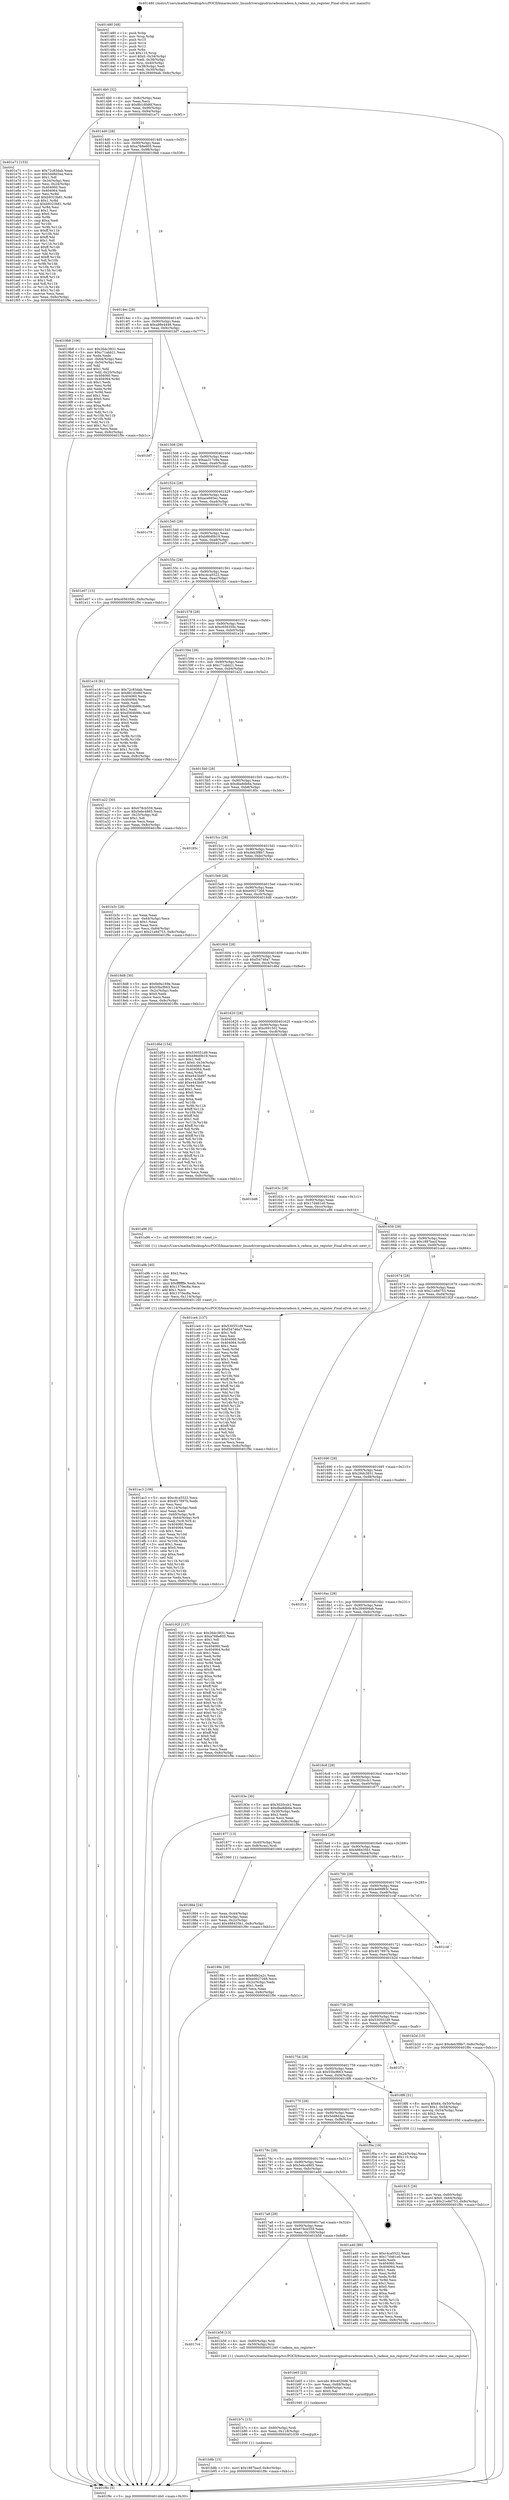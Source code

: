 digraph "0x401480" {
  label = "0x401480 (/mnt/c/Users/mathe/Desktop/tcc/POCII/binaries/extr_linuxdriversgpudrmradeonradeon.h_radeon_mn_register_Final-ollvm.out::main(0))"
  labelloc = "t"
  node[shape=record]

  Entry [label="",width=0.3,height=0.3,shape=circle,fillcolor=black,style=filled]
  "0x4014b0" [label="{
     0x4014b0 [32]\l
     | [instrs]\l
     &nbsp;&nbsp;0x4014b0 \<+6\>: mov -0x8c(%rbp),%eax\l
     &nbsp;&nbsp;0x4014b6 \<+2\>: mov %eax,%ecx\l
     &nbsp;&nbsp;0x4014b8 \<+6\>: sub $0x8b1d0d6f,%ecx\l
     &nbsp;&nbsp;0x4014be \<+6\>: mov %eax,-0x90(%rbp)\l
     &nbsp;&nbsp;0x4014c4 \<+6\>: mov %ecx,-0x94(%rbp)\l
     &nbsp;&nbsp;0x4014ca \<+6\>: je 0000000000401e71 \<main+0x9f1\>\l
  }"]
  "0x401e71" [label="{
     0x401e71 [153]\l
     | [instrs]\l
     &nbsp;&nbsp;0x401e71 \<+5\>: mov $0x72c83dab,%eax\l
     &nbsp;&nbsp;0x401e76 \<+5\>: mov $0x5dd8d3aa,%ecx\l
     &nbsp;&nbsp;0x401e7b \<+2\>: mov $0x1,%dl\l
     &nbsp;&nbsp;0x401e7d \<+3\>: mov -0x34(%rbp),%esi\l
     &nbsp;&nbsp;0x401e80 \<+3\>: mov %esi,-0x24(%rbp)\l
     &nbsp;&nbsp;0x401e83 \<+7\>: mov 0x404060,%esi\l
     &nbsp;&nbsp;0x401e8a \<+7\>: mov 0x404064,%edi\l
     &nbsp;&nbsp;0x401e91 \<+3\>: mov %esi,%r8d\l
     &nbsp;&nbsp;0x401e94 \<+7\>: add $0xb9323b81,%r8d\l
     &nbsp;&nbsp;0x401e9b \<+4\>: sub $0x1,%r8d\l
     &nbsp;&nbsp;0x401e9f \<+7\>: sub $0xb9323b81,%r8d\l
     &nbsp;&nbsp;0x401ea6 \<+4\>: imul %r8d,%esi\l
     &nbsp;&nbsp;0x401eaa \<+3\>: and $0x1,%esi\l
     &nbsp;&nbsp;0x401ead \<+3\>: cmp $0x0,%esi\l
     &nbsp;&nbsp;0x401eb0 \<+4\>: sete %r9b\l
     &nbsp;&nbsp;0x401eb4 \<+3\>: cmp $0xa,%edi\l
     &nbsp;&nbsp;0x401eb7 \<+4\>: setl %r10b\l
     &nbsp;&nbsp;0x401ebb \<+3\>: mov %r9b,%r11b\l
     &nbsp;&nbsp;0x401ebe \<+4\>: xor $0xff,%r11b\l
     &nbsp;&nbsp;0x401ec2 \<+3\>: mov %r10b,%bl\l
     &nbsp;&nbsp;0x401ec5 \<+3\>: xor $0xff,%bl\l
     &nbsp;&nbsp;0x401ec8 \<+3\>: xor $0x1,%dl\l
     &nbsp;&nbsp;0x401ecb \<+3\>: mov %r11b,%r14b\l
     &nbsp;&nbsp;0x401ece \<+4\>: and $0xff,%r14b\l
     &nbsp;&nbsp;0x401ed2 \<+3\>: and %dl,%r9b\l
     &nbsp;&nbsp;0x401ed5 \<+3\>: mov %bl,%r15b\l
     &nbsp;&nbsp;0x401ed8 \<+4\>: and $0xff,%r15b\l
     &nbsp;&nbsp;0x401edc \<+3\>: and %dl,%r10b\l
     &nbsp;&nbsp;0x401edf \<+3\>: or %r9b,%r14b\l
     &nbsp;&nbsp;0x401ee2 \<+3\>: or %r10b,%r15b\l
     &nbsp;&nbsp;0x401ee5 \<+3\>: xor %r15b,%r14b\l
     &nbsp;&nbsp;0x401ee8 \<+3\>: or %bl,%r11b\l
     &nbsp;&nbsp;0x401eeb \<+4\>: xor $0xff,%r11b\l
     &nbsp;&nbsp;0x401eef \<+3\>: or $0x1,%dl\l
     &nbsp;&nbsp;0x401ef2 \<+3\>: and %dl,%r11b\l
     &nbsp;&nbsp;0x401ef5 \<+3\>: or %r11b,%r14b\l
     &nbsp;&nbsp;0x401ef8 \<+4\>: test $0x1,%r14b\l
     &nbsp;&nbsp;0x401efc \<+3\>: cmovne %ecx,%eax\l
     &nbsp;&nbsp;0x401eff \<+6\>: mov %eax,-0x8c(%rbp)\l
     &nbsp;&nbsp;0x401f05 \<+5\>: jmp 0000000000401f9c \<main+0xb1c\>\l
  }"]
  "0x4014d0" [label="{
     0x4014d0 [28]\l
     | [instrs]\l
     &nbsp;&nbsp;0x4014d0 \<+5\>: jmp 00000000004014d5 \<main+0x55\>\l
     &nbsp;&nbsp;0x4014d5 \<+6\>: mov -0x90(%rbp),%eax\l
     &nbsp;&nbsp;0x4014db \<+5\>: sub $0xa768e605,%eax\l
     &nbsp;&nbsp;0x4014e0 \<+6\>: mov %eax,-0x98(%rbp)\l
     &nbsp;&nbsp;0x4014e6 \<+6\>: je 00000000004019b8 \<main+0x538\>\l
  }"]
  Exit [label="",width=0.3,height=0.3,shape=circle,fillcolor=black,style=filled,peripheries=2]
  "0x4019b8" [label="{
     0x4019b8 [106]\l
     | [instrs]\l
     &nbsp;&nbsp;0x4019b8 \<+5\>: mov $0x26dc3831,%eax\l
     &nbsp;&nbsp;0x4019bd \<+5\>: mov $0xc71abb21,%ecx\l
     &nbsp;&nbsp;0x4019c2 \<+2\>: xor %edx,%edx\l
     &nbsp;&nbsp;0x4019c4 \<+3\>: mov -0x64(%rbp),%esi\l
     &nbsp;&nbsp;0x4019c7 \<+3\>: cmp -0x54(%rbp),%esi\l
     &nbsp;&nbsp;0x4019ca \<+4\>: setl %dil\l
     &nbsp;&nbsp;0x4019ce \<+4\>: and $0x1,%dil\l
     &nbsp;&nbsp;0x4019d2 \<+4\>: mov %dil,-0x25(%rbp)\l
     &nbsp;&nbsp;0x4019d6 \<+7\>: mov 0x404060,%esi\l
     &nbsp;&nbsp;0x4019dd \<+8\>: mov 0x404064,%r8d\l
     &nbsp;&nbsp;0x4019e5 \<+3\>: sub $0x1,%edx\l
     &nbsp;&nbsp;0x4019e8 \<+3\>: mov %esi,%r9d\l
     &nbsp;&nbsp;0x4019eb \<+3\>: add %edx,%r9d\l
     &nbsp;&nbsp;0x4019ee \<+4\>: imul %r9d,%esi\l
     &nbsp;&nbsp;0x4019f2 \<+3\>: and $0x1,%esi\l
     &nbsp;&nbsp;0x4019f5 \<+3\>: cmp $0x0,%esi\l
     &nbsp;&nbsp;0x4019f8 \<+4\>: sete %dil\l
     &nbsp;&nbsp;0x4019fc \<+4\>: cmp $0xa,%r8d\l
     &nbsp;&nbsp;0x401a00 \<+4\>: setl %r10b\l
     &nbsp;&nbsp;0x401a04 \<+3\>: mov %dil,%r11b\l
     &nbsp;&nbsp;0x401a07 \<+3\>: and %r10b,%r11b\l
     &nbsp;&nbsp;0x401a0a \<+3\>: xor %r10b,%dil\l
     &nbsp;&nbsp;0x401a0d \<+3\>: or %dil,%r11b\l
     &nbsp;&nbsp;0x401a10 \<+4\>: test $0x1,%r11b\l
     &nbsp;&nbsp;0x401a14 \<+3\>: cmovne %ecx,%eax\l
     &nbsp;&nbsp;0x401a17 \<+6\>: mov %eax,-0x8c(%rbp)\l
     &nbsp;&nbsp;0x401a1d \<+5\>: jmp 0000000000401f9c \<main+0xb1c\>\l
  }"]
  "0x4014ec" [label="{
     0x4014ec [28]\l
     | [instrs]\l
     &nbsp;&nbsp;0x4014ec \<+5\>: jmp 00000000004014f1 \<main+0x71\>\l
     &nbsp;&nbsp;0x4014f1 \<+6\>: mov -0x90(%rbp),%eax\l
     &nbsp;&nbsp;0x4014f7 \<+5\>: sub $0xa98e4446,%eax\l
     &nbsp;&nbsp;0x4014fc \<+6\>: mov %eax,-0x9c(%rbp)\l
     &nbsp;&nbsp;0x401502 \<+6\>: je 0000000000401bf7 \<main+0x777\>\l
  }"]
  "0x401b8b" [label="{
     0x401b8b [15]\l
     | [instrs]\l
     &nbsp;&nbsp;0x401b8b \<+10\>: movl $0x1887bacf,-0x8c(%rbp)\l
     &nbsp;&nbsp;0x401b95 \<+5\>: jmp 0000000000401f9c \<main+0xb1c\>\l
  }"]
  "0x401bf7" [label="{
     0x401bf7\l
  }", style=dashed]
  "0x401508" [label="{
     0x401508 [28]\l
     | [instrs]\l
     &nbsp;&nbsp;0x401508 \<+5\>: jmp 000000000040150d \<main+0x8d\>\l
     &nbsp;&nbsp;0x40150d \<+6\>: mov -0x90(%rbp),%eax\l
     &nbsp;&nbsp;0x401513 \<+5\>: sub $0xaa317c9a,%eax\l
     &nbsp;&nbsp;0x401518 \<+6\>: mov %eax,-0xa0(%rbp)\l
     &nbsp;&nbsp;0x40151e \<+6\>: je 0000000000401cd0 \<main+0x850\>\l
  }"]
  "0x401b7c" [label="{
     0x401b7c [15]\l
     | [instrs]\l
     &nbsp;&nbsp;0x401b7c \<+4\>: mov -0x60(%rbp),%rdi\l
     &nbsp;&nbsp;0x401b80 \<+6\>: mov %eax,-0x118(%rbp)\l
     &nbsp;&nbsp;0x401b86 \<+5\>: call 0000000000401030 \<free@plt\>\l
     | [calls]\l
     &nbsp;&nbsp;0x401030 \{1\} (unknown)\l
  }"]
  "0x401cd0" [label="{
     0x401cd0\l
  }", style=dashed]
  "0x401524" [label="{
     0x401524 [28]\l
     | [instrs]\l
     &nbsp;&nbsp;0x401524 \<+5\>: jmp 0000000000401529 \<main+0xa9\>\l
     &nbsp;&nbsp;0x401529 \<+6\>: mov -0x90(%rbp),%eax\l
     &nbsp;&nbsp;0x40152f \<+5\>: sub $0xace693ec,%eax\l
     &nbsp;&nbsp;0x401534 \<+6\>: mov %eax,-0xa4(%rbp)\l
     &nbsp;&nbsp;0x40153a \<+6\>: je 0000000000401c79 \<main+0x7f9\>\l
  }"]
  "0x401b65" [label="{
     0x401b65 [23]\l
     | [instrs]\l
     &nbsp;&nbsp;0x401b65 \<+10\>: movabs $0x4020d6,%rdi\l
     &nbsp;&nbsp;0x401b6f \<+3\>: mov %eax,-0x68(%rbp)\l
     &nbsp;&nbsp;0x401b72 \<+3\>: mov -0x68(%rbp),%esi\l
     &nbsp;&nbsp;0x401b75 \<+2\>: mov $0x0,%al\l
     &nbsp;&nbsp;0x401b77 \<+5\>: call 0000000000401040 \<printf@plt\>\l
     | [calls]\l
     &nbsp;&nbsp;0x401040 \{1\} (unknown)\l
  }"]
  "0x401c79" [label="{
     0x401c79\l
  }", style=dashed]
  "0x401540" [label="{
     0x401540 [28]\l
     | [instrs]\l
     &nbsp;&nbsp;0x401540 \<+5\>: jmp 0000000000401545 \<main+0xc5\>\l
     &nbsp;&nbsp;0x401545 \<+6\>: mov -0x90(%rbp),%eax\l
     &nbsp;&nbsp;0x40154b \<+5\>: sub $0xb86d0b19,%eax\l
     &nbsp;&nbsp;0x401550 \<+6\>: mov %eax,-0xa8(%rbp)\l
     &nbsp;&nbsp;0x401556 \<+6\>: je 0000000000401e07 \<main+0x987\>\l
  }"]
  "0x4017c4" [label="{
     0x4017c4\l
  }", style=dashed]
  "0x401e07" [label="{
     0x401e07 [15]\l
     | [instrs]\l
     &nbsp;&nbsp;0x401e07 \<+10\>: movl $0xc656359c,-0x8c(%rbp)\l
     &nbsp;&nbsp;0x401e11 \<+5\>: jmp 0000000000401f9c \<main+0xb1c\>\l
  }"]
  "0x40155c" [label="{
     0x40155c [28]\l
     | [instrs]\l
     &nbsp;&nbsp;0x40155c \<+5\>: jmp 0000000000401561 \<main+0xe1\>\l
     &nbsp;&nbsp;0x401561 \<+6\>: mov -0x90(%rbp),%eax\l
     &nbsp;&nbsp;0x401567 \<+5\>: sub $0xc4ca5522,%eax\l
     &nbsp;&nbsp;0x40156c \<+6\>: mov %eax,-0xac(%rbp)\l
     &nbsp;&nbsp;0x401572 \<+6\>: je 0000000000401f2c \<main+0xaac\>\l
  }"]
  "0x401b58" [label="{
     0x401b58 [13]\l
     | [instrs]\l
     &nbsp;&nbsp;0x401b58 \<+4\>: mov -0x60(%rbp),%rdi\l
     &nbsp;&nbsp;0x401b5c \<+4\>: mov -0x50(%rbp),%rsi\l
     &nbsp;&nbsp;0x401b60 \<+5\>: call 0000000000401240 \<radeon_mn_register\>\l
     | [calls]\l
     &nbsp;&nbsp;0x401240 \{1\} (/mnt/c/Users/mathe/Desktop/tcc/POCII/binaries/extr_linuxdriversgpudrmradeonradeon.h_radeon_mn_register_Final-ollvm.out::radeon_mn_register)\l
  }"]
  "0x401f2c" [label="{
     0x401f2c\l
  }", style=dashed]
  "0x401578" [label="{
     0x401578 [28]\l
     | [instrs]\l
     &nbsp;&nbsp;0x401578 \<+5\>: jmp 000000000040157d \<main+0xfd\>\l
     &nbsp;&nbsp;0x40157d \<+6\>: mov -0x90(%rbp),%eax\l
     &nbsp;&nbsp;0x401583 \<+5\>: sub $0xc656359c,%eax\l
     &nbsp;&nbsp;0x401588 \<+6\>: mov %eax,-0xb0(%rbp)\l
     &nbsp;&nbsp;0x40158e \<+6\>: je 0000000000401e16 \<main+0x996\>\l
  }"]
  "0x401ac3" [label="{
     0x401ac3 [106]\l
     | [instrs]\l
     &nbsp;&nbsp;0x401ac3 \<+5\>: mov $0xc4ca5522,%ecx\l
     &nbsp;&nbsp;0x401ac8 \<+5\>: mov $0x4f17897b,%edx\l
     &nbsp;&nbsp;0x401acd \<+2\>: xor %esi,%esi\l
     &nbsp;&nbsp;0x401acf \<+6\>: mov -0x114(%rbp),%edi\l
     &nbsp;&nbsp;0x401ad5 \<+3\>: imul %eax,%edi\l
     &nbsp;&nbsp;0x401ad8 \<+4\>: mov -0x60(%rbp),%r8\l
     &nbsp;&nbsp;0x401adc \<+4\>: movslq -0x64(%rbp),%r9\l
     &nbsp;&nbsp;0x401ae0 \<+4\>: mov %edi,(%r8,%r9,4)\l
     &nbsp;&nbsp;0x401ae4 \<+7\>: mov 0x404060,%eax\l
     &nbsp;&nbsp;0x401aeb \<+7\>: mov 0x404064,%edi\l
     &nbsp;&nbsp;0x401af2 \<+3\>: sub $0x1,%esi\l
     &nbsp;&nbsp;0x401af5 \<+3\>: mov %eax,%r10d\l
     &nbsp;&nbsp;0x401af8 \<+3\>: add %esi,%r10d\l
     &nbsp;&nbsp;0x401afb \<+4\>: imul %r10d,%eax\l
     &nbsp;&nbsp;0x401aff \<+3\>: and $0x1,%eax\l
     &nbsp;&nbsp;0x401b02 \<+3\>: cmp $0x0,%eax\l
     &nbsp;&nbsp;0x401b05 \<+4\>: sete %r11b\l
     &nbsp;&nbsp;0x401b09 \<+3\>: cmp $0xa,%edi\l
     &nbsp;&nbsp;0x401b0c \<+3\>: setl %bl\l
     &nbsp;&nbsp;0x401b0f \<+3\>: mov %r11b,%r14b\l
     &nbsp;&nbsp;0x401b12 \<+3\>: and %bl,%r14b\l
     &nbsp;&nbsp;0x401b15 \<+3\>: xor %bl,%r11b\l
     &nbsp;&nbsp;0x401b18 \<+3\>: or %r11b,%r14b\l
     &nbsp;&nbsp;0x401b1b \<+4\>: test $0x1,%r14b\l
     &nbsp;&nbsp;0x401b1f \<+3\>: cmovne %edx,%ecx\l
     &nbsp;&nbsp;0x401b22 \<+6\>: mov %ecx,-0x8c(%rbp)\l
     &nbsp;&nbsp;0x401b28 \<+5\>: jmp 0000000000401f9c \<main+0xb1c\>\l
  }"]
  "0x401e16" [label="{
     0x401e16 [91]\l
     | [instrs]\l
     &nbsp;&nbsp;0x401e16 \<+5\>: mov $0x72c83dab,%eax\l
     &nbsp;&nbsp;0x401e1b \<+5\>: mov $0x8b1d0d6f,%ecx\l
     &nbsp;&nbsp;0x401e20 \<+7\>: mov 0x404060,%edx\l
     &nbsp;&nbsp;0x401e27 \<+7\>: mov 0x404064,%esi\l
     &nbsp;&nbsp;0x401e2e \<+2\>: mov %edx,%edi\l
     &nbsp;&nbsp;0x401e30 \<+6\>: sub $0xd564b98c,%edi\l
     &nbsp;&nbsp;0x401e36 \<+3\>: sub $0x1,%edi\l
     &nbsp;&nbsp;0x401e39 \<+6\>: add $0xd564b98c,%edi\l
     &nbsp;&nbsp;0x401e3f \<+3\>: imul %edi,%edx\l
     &nbsp;&nbsp;0x401e42 \<+3\>: and $0x1,%edx\l
     &nbsp;&nbsp;0x401e45 \<+3\>: cmp $0x0,%edx\l
     &nbsp;&nbsp;0x401e48 \<+4\>: sete %r8b\l
     &nbsp;&nbsp;0x401e4c \<+3\>: cmp $0xa,%esi\l
     &nbsp;&nbsp;0x401e4f \<+4\>: setl %r9b\l
     &nbsp;&nbsp;0x401e53 \<+3\>: mov %r8b,%r10b\l
     &nbsp;&nbsp;0x401e56 \<+3\>: and %r9b,%r10b\l
     &nbsp;&nbsp;0x401e59 \<+3\>: xor %r9b,%r8b\l
     &nbsp;&nbsp;0x401e5c \<+3\>: or %r8b,%r10b\l
     &nbsp;&nbsp;0x401e5f \<+4\>: test $0x1,%r10b\l
     &nbsp;&nbsp;0x401e63 \<+3\>: cmovne %ecx,%eax\l
     &nbsp;&nbsp;0x401e66 \<+6\>: mov %eax,-0x8c(%rbp)\l
     &nbsp;&nbsp;0x401e6c \<+5\>: jmp 0000000000401f9c \<main+0xb1c\>\l
  }"]
  "0x401594" [label="{
     0x401594 [28]\l
     | [instrs]\l
     &nbsp;&nbsp;0x401594 \<+5\>: jmp 0000000000401599 \<main+0x119\>\l
     &nbsp;&nbsp;0x401599 \<+6\>: mov -0x90(%rbp),%eax\l
     &nbsp;&nbsp;0x40159f \<+5\>: sub $0xc71abb21,%eax\l
     &nbsp;&nbsp;0x4015a4 \<+6\>: mov %eax,-0xb4(%rbp)\l
     &nbsp;&nbsp;0x4015aa \<+6\>: je 0000000000401a22 \<main+0x5a2\>\l
  }"]
  "0x401a9b" [label="{
     0x401a9b [40]\l
     | [instrs]\l
     &nbsp;&nbsp;0x401a9b \<+5\>: mov $0x2,%ecx\l
     &nbsp;&nbsp;0x401aa0 \<+1\>: cltd\l
     &nbsp;&nbsp;0x401aa1 \<+2\>: idiv %ecx\l
     &nbsp;&nbsp;0x401aa3 \<+6\>: imul $0xfffffffe,%edx,%ecx\l
     &nbsp;&nbsp;0x401aa9 \<+6\>: add $0x1370ec8a,%ecx\l
     &nbsp;&nbsp;0x401aaf \<+3\>: add $0x1,%ecx\l
     &nbsp;&nbsp;0x401ab2 \<+6\>: sub $0x1370ec8a,%ecx\l
     &nbsp;&nbsp;0x401ab8 \<+6\>: mov %ecx,-0x114(%rbp)\l
     &nbsp;&nbsp;0x401abe \<+5\>: call 0000000000401160 \<next_i\>\l
     | [calls]\l
     &nbsp;&nbsp;0x401160 \{1\} (/mnt/c/Users/mathe/Desktop/tcc/POCII/binaries/extr_linuxdriversgpudrmradeonradeon.h_radeon_mn_register_Final-ollvm.out::next_i)\l
  }"]
  "0x401a22" [label="{
     0x401a22 [30]\l
     | [instrs]\l
     &nbsp;&nbsp;0x401a22 \<+5\>: mov $0x678cb559,%eax\l
     &nbsp;&nbsp;0x401a27 \<+5\>: mov $0x5ebc4865,%ecx\l
     &nbsp;&nbsp;0x401a2c \<+3\>: mov -0x25(%rbp),%dl\l
     &nbsp;&nbsp;0x401a2f \<+3\>: test $0x1,%dl\l
     &nbsp;&nbsp;0x401a32 \<+3\>: cmovne %ecx,%eax\l
     &nbsp;&nbsp;0x401a35 \<+6\>: mov %eax,-0x8c(%rbp)\l
     &nbsp;&nbsp;0x401a3b \<+5\>: jmp 0000000000401f9c \<main+0xb1c\>\l
  }"]
  "0x4015b0" [label="{
     0x4015b0 [28]\l
     | [instrs]\l
     &nbsp;&nbsp;0x4015b0 \<+5\>: jmp 00000000004015b5 \<main+0x135\>\l
     &nbsp;&nbsp;0x4015b5 \<+6\>: mov -0x90(%rbp),%eax\l
     &nbsp;&nbsp;0x4015bb \<+5\>: sub $0xdba8db6a,%eax\l
     &nbsp;&nbsp;0x4015c0 \<+6\>: mov %eax,-0xb8(%rbp)\l
     &nbsp;&nbsp;0x4015c6 \<+6\>: je 000000000040185c \<main+0x3dc\>\l
  }"]
  "0x4017a8" [label="{
     0x4017a8 [28]\l
     | [instrs]\l
     &nbsp;&nbsp;0x4017a8 \<+5\>: jmp 00000000004017ad \<main+0x32d\>\l
     &nbsp;&nbsp;0x4017ad \<+6\>: mov -0x90(%rbp),%eax\l
     &nbsp;&nbsp;0x4017b3 \<+5\>: sub $0x678cb559,%eax\l
     &nbsp;&nbsp;0x4017b8 \<+6\>: mov %eax,-0x100(%rbp)\l
     &nbsp;&nbsp;0x4017be \<+6\>: je 0000000000401b58 \<main+0x6d8\>\l
  }"]
  "0x40185c" [label="{
     0x40185c\l
  }", style=dashed]
  "0x4015cc" [label="{
     0x4015cc [28]\l
     | [instrs]\l
     &nbsp;&nbsp;0x4015cc \<+5\>: jmp 00000000004015d1 \<main+0x151\>\l
     &nbsp;&nbsp;0x4015d1 \<+6\>: mov -0x90(%rbp),%eax\l
     &nbsp;&nbsp;0x4015d7 \<+5\>: sub $0xdeb3f8b7,%eax\l
     &nbsp;&nbsp;0x4015dc \<+6\>: mov %eax,-0xbc(%rbp)\l
     &nbsp;&nbsp;0x4015e2 \<+6\>: je 0000000000401b3c \<main+0x6bc\>\l
  }"]
  "0x401a40" [label="{
     0x401a40 [86]\l
     | [instrs]\l
     &nbsp;&nbsp;0x401a40 \<+5\>: mov $0xc4ca5522,%eax\l
     &nbsp;&nbsp;0x401a45 \<+5\>: mov $0x17d461e0,%ecx\l
     &nbsp;&nbsp;0x401a4a \<+2\>: xor %edx,%edx\l
     &nbsp;&nbsp;0x401a4c \<+7\>: mov 0x404060,%esi\l
     &nbsp;&nbsp;0x401a53 \<+7\>: mov 0x404064,%edi\l
     &nbsp;&nbsp;0x401a5a \<+3\>: sub $0x1,%edx\l
     &nbsp;&nbsp;0x401a5d \<+3\>: mov %esi,%r8d\l
     &nbsp;&nbsp;0x401a60 \<+3\>: add %edx,%r8d\l
     &nbsp;&nbsp;0x401a63 \<+4\>: imul %r8d,%esi\l
     &nbsp;&nbsp;0x401a67 \<+3\>: and $0x1,%esi\l
     &nbsp;&nbsp;0x401a6a \<+3\>: cmp $0x0,%esi\l
     &nbsp;&nbsp;0x401a6d \<+4\>: sete %r9b\l
     &nbsp;&nbsp;0x401a71 \<+3\>: cmp $0xa,%edi\l
     &nbsp;&nbsp;0x401a74 \<+4\>: setl %r10b\l
     &nbsp;&nbsp;0x401a78 \<+3\>: mov %r9b,%r11b\l
     &nbsp;&nbsp;0x401a7b \<+3\>: and %r10b,%r11b\l
     &nbsp;&nbsp;0x401a7e \<+3\>: xor %r10b,%r9b\l
     &nbsp;&nbsp;0x401a81 \<+3\>: or %r9b,%r11b\l
     &nbsp;&nbsp;0x401a84 \<+4\>: test $0x1,%r11b\l
     &nbsp;&nbsp;0x401a88 \<+3\>: cmovne %ecx,%eax\l
     &nbsp;&nbsp;0x401a8b \<+6\>: mov %eax,-0x8c(%rbp)\l
     &nbsp;&nbsp;0x401a91 \<+5\>: jmp 0000000000401f9c \<main+0xb1c\>\l
  }"]
  "0x401b3c" [label="{
     0x401b3c [28]\l
     | [instrs]\l
     &nbsp;&nbsp;0x401b3c \<+2\>: xor %eax,%eax\l
     &nbsp;&nbsp;0x401b3e \<+3\>: mov -0x64(%rbp),%ecx\l
     &nbsp;&nbsp;0x401b41 \<+3\>: sub $0x1,%eax\l
     &nbsp;&nbsp;0x401b44 \<+2\>: sub %eax,%ecx\l
     &nbsp;&nbsp;0x401b46 \<+3\>: mov %ecx,-0x64(%rbp)\l
     &nbsp;&nbsp;0x401b49 \<+10\>: movl $0x21e8d753,-0x8c(%rbp)\l
     &nbsp;&nbsp;0x401b53 \<+5\>: jmp 0000000000401f9c \<main+0xb1c\>\l
  }"]
  "0x4015e8" [label="{
     0x4015e8 [28]\l
     | [instrs]\l
     &nbsp;&nbsp;0x4015e8 \<+5\>: jmp 00000000004015ed \<main+0x16d\>\l
     &nbsp;&nbsp;0x4015ed \<+6\>: mov -0x90(%rbp),%eax\l
     &nbsp;&nbsp;0x4015f3 \<+5\>: sub $0xe0027268,%eax\l
     &nbsp;&nbsp;0x4015f8 \<+6\>: mov %eax,-0xc0(%rbp)\l
     &nbsp;&nbsp;0x4015fe \<+6\>: je 00000000004018d8 \<main+0x458\>\l
  }"]
  "0x40178c" [label="{
     0x40178c [28]\l
     | [instrs]\l
     &nbsp;&nbsp;0x40178c \<+5\>: jmp 0000000000401791 \<main+0x311\>\l
     &nbsp;&nbsp;0x401791 \<+6\>: mov -0x90(%rbp),%eax\l
     &nbsp;&nbsp;0x401797 \<+5\>: sub $0x5ebc4865,%eax\l
     &nbsp;&nbsp;0x40179c \<+6\>: mov %eax,-0xfc(%rbp)\l
     &nbsp;&nbsp;0x4017a2 \<+6\>: je 0000000000401a40 \<main+0x5c0\>\l
  }"]
  "0x4018d8" [label="{
     0x4018d8 [30]\l
     | [instrs]\l
     &nbsp;&nbsp;0x4018d8 \<+5\>: mov $0x6e9a169e,%eax\l
     &nbsp;&nbsp;0x4018dd \<+5\>: mov $0x55bcf663,%ecx\l
     &nbsp;&nbsp;0x4018e2 \<+3\>: mov -0x2c(%rbp),%edx\l
     &nbsp;&nbsp;0x4018e5 \<+3\>: cmp $0x0,%edx\l
     &nbsp;&nbsp;0x4018e8 \<+3\>: cmove %ecx,%eax\l
     &nbsp;&nbsp;0x4018eb \<+6\>: mov %eax,-0x8c(%rbp)\l
     &nbsp;&nbsp;0x4018f1 \<+5\>: jmp 0000000000401f9c \<main+0xb1c\>\l
  }"]
  "0x401604" [label="{
     0x401604 [28]\l
     | [instrs]\l
     &nbsp;&nbsp;0x401604 \<+5\>: jmp 0000000000401609 \<main+0x189\>\l
     &nbsp;&nbsp;0x401609 \<+6\>: mov -0x90(%rbp),%eax\l
     &nbsp;&nbsp;0x40160f \<+5\>: sub $0xf34746a7,%eax\l
     &nbsp;&nbsp;0x401614 \<+6\>: mov %eax,-0xc4(%rbp)\l
     &nbsp;&nbsp;0x40161a \<+6\>: je 0000000000401d6d \<main+0x8ed\>\l
  }"]
  "0x401f0a" [label="{
     0x401f0a [19]\l
     | [instrs]\l
     &nbsp;&nbsp;0x401f0a \<+3\>: mov -0x24(%rbp),%eax\l
     &nbsp;&nbsp;0x401f0d \<+7\>: add $0x110,%rsp\l
     &nbsp;&nbsp;0x401f14 \<+1\>: pop %rbx\l
     &nbsp;&nbsp;0x401f15 \<+2\>: pop %r12\l
     &nbsp;&nbsp;0x401f17 \<+2\>: pop %r14\l
     &nbsp;&nbsp;0x401f19 \<+2\>: pop %r15\l
     &nbsp;&nbsp;0x401f1b \<+1\>: pop %rbp\l
     &nbsp;&nbsp;0x401f1c \<+1\>: ret\l
  }"]
  "0x401d6d" [label="{
     0x401d6d [154]\l
     | [instrs]\l
     &nbsp;&nbsp;0x401d6d \<+5\>: mov $0x530551d9,%eax\l
     &nbsp;&nbsp;0x401d72 \<+5\>: mov $0xb86d0b19,%ecx\l
     &nbsp;&nbsp;0x401d77 \<+2\>: mov $0x1,%dl\l
     &nbsp;&nbsp;0x401d79 \<+7\>: movl $0x0,-0x34(%rbp)\l
     &nbsp;&nbsp;0x401d80 \<+7\>: mov 0x404060,%esi\l
     &nbsp;&nbsp;0x401d87 \<+7\>: mov 0x404064,%edi\l
     &nbsp;&nbsp;0x401d8e \<+3\>: mov %esi,%r8d\l
     &nbsp;&nbsp;0x401d91 \<+7\>: sub $0xe443bd97,%r8d\l
     &nbsp;&nbsp;0x401d98 \<+4\>: sub $0x1,%r8d\l
     &nbsp;&nbsp;0x401d9c \<+7\>: add $0xe443bd97,%r8d\l
     &nbsp;&nbsp;0x401da3 \<+4\>: imul %r8d,%esi\l
     &nbsp;&nbsp;0x401da7 \<+3\>: and $0x1,%esi\l
     &nbsp;&nbsp;0x401daa \<+3\>: cmp $0x0,%esi\l
     &nbsp;&nbsp;0x401dad \<+4\>: sete %r9b\l
     &nbsp;&nbsp;0x401db1 \<+3\>: cmp $0xa,%edi\l
     &nbsp;&nbsp;0x401db4 \<+4\>: setl %r10b\l
     &nbsp;&nbsp;0x401db8 \<+3\>: mov %r9b,%r11b\l
     &nbsp;&nbsp;0x401dbb \<+4\>: xor $0xff,%r11b\l
     &nbsp;&nbsp;0x401dbf \<+3\>: mov %r10b,%bl\l
     &nbsp;&nbsp;0x401dc2 \<+3\>: xor $0xff,%bl\l
     &nbsp;&nbsp;0x401dc5 \<+3\>: xor $0x1,%dl\l
     &nbsp;&nbsp;0x401dc8 \<+3\>: mov %r11b,%r14b\l
     &nbsp;&nbsp;0x401dcb \<+4\>: and $0xff,%r14b\l
     &nbsp;&nbsp;0x401dcf \<+3\>: and %dl,%r9b\l
     &nbsp;&nbsp;0x401dd2 \<+3\>: mov %bl,%r15b\l
     &nbsp;&nbsp;0x401dd5 \<+4\>: and $0xff,%r15b\l
     &nbsp;&nbsp;0x401dd9 \<+3\>: and %dl,%r10b\l
     &nbsp;&nbsp;0x401ddc \<+3\>: or %r9b,%r14b\l
     &nbsp;&nbsp;0x401ddf \<+3\>: or %r10b,%r15b\l
     &nbsp;&nbsp;0x401de2 \<+3\>: xor %r15b,%r14b\l
     &nbsp;&nbsp;0x401de5 \<+3\>: or %bl,%r11b\l
     &nbsp;&nbsp;0x401de8 \<+4\>: xor $0xff,%r11b\l
     &nbsp;&nbsp;0x401dec \<+3\>: or $0x1,%dl\l
     &nbsp;&nbsp;0x401def \<+3\>: and %dl,%r11b\l
     &nbsp;&nbsp;0x401df2 \<+3\>: or %r11b,%r14b\l
     &nbsp;&nbsp;0x401df5 \<+4\>: test $0x1,%r14b\l
     &nbsp;&nbsp;0x401df9 \<+3\>: cmovne %ecx,%eax\l
     &nbsp;&nbsp;0x401dfc \<+6\>: mov %eax,-0x8c(%rbp)\l
     &nbsp;&nbsp;0x401e02 \<+5\>: jmp 0000000000401f9c \<main+0xb1c\>\l
  }"]
  "0x401620" [label="{
     0x401620 [28]\l
     | [instrs]\l
     &nbsp;&nbsp;0x401620 \<+5\>: jmp 0000000000401625 \<main+0x1a5\>\l
     &nbsp;&nbsp;0x401625 \<+6\>: mov -0x90(%rbp),%eax\l
     &nbsp;&nbsp;0x40162b \<+5\>: sub $0xc691501,%eax\l
     &nbsp;&nbsp;0x401630 \<+6\>: mov %eax,-0xc8(%rbp)\l
     &nbsp;&nbsp;0x401636 \<+6\>: je 0000000000401bd6 \<main+0x756\>\l
  }"]
  "0x401915" [label="{
     0x401915 [26]\l
     | [instrs]\l
     &nbsp;&nbsp;0x401915 \<+4\>: mov %rax,-0x60(%rbp)\l
     &nbsp;&nbsp;0x401919 \<+7\>: movl $0x0,-0x64(%rbp)\l
     &nbsp;&nbsp;0x401920 \<+10\>: movl $0x21e8d753,-0x8c(%rbp)\l
     &nbsp;&nbsp;0x40192a \<+5\>: jmp 0000000000401f9c \<main+0xb1c\>\l
  }"]
  "0x401bd6" [label="{
     0x401bd6\l
  }", style=dashed]
  "0x40163c" [label="{
     0x40163c [28]\l
     | [instrs]\l
     &nbsp;&nbsp;0x40163c \<+5\>: jmp 0000000000401641 \<main+0x1c1\>\l
     &nbsp;&nbsp;0x401641 \<+6\>: mov -0x90(%rbp),%eax\l
     &nbsp;&nbsp;0x401647 \<+5\>: sub $0x17d461e0,%eax\l
     &nbsp;&nbsp;0x40164c \<+6\>: mov %eax,-0xcc(%rbp)\l
     &nbsp;&nbsp;0x401652 \<+6\>: je 0000000000401a96 \<main+0x616\>\l
  }"]
  "0x401770" [label="{
     0x401770 [28]\l
     | [instrs]\l
     &nbsp;&nbsp;0x401770 \<+5\>: jmp 0000000000401775 \<main+0x2f5\>\l
     &nbsp;&nbsp;0x401775 \<+6\>: mov -0x90(%rbp),%eax\l
     &nbsp;&nbsp;0x40177b \<+5\>: sub $0x5dd8d3aa,%eax\l
     &nbsp;&nbsp;0x401780 \<+6\>: mov %eax,-0xf8(%rbp)\l
     &nbsp;&nbsp;0x401786 \<+6\>: je 0000000000401f0a \<main+0xa8a\>\l
  }"]
  "0x401a96" [label="{
     0x401a96 [5]\l
     | [instrs]\l
     &nbsp;&nbsp;0x401a96 \<+5\>: call 0000000000401160 \<next_i\>\l
     | [calls]\l
     &nbsp;&nbsp;0x401160 \{1\} (/mnt/c/Users/mathe/Desktop/tcc/POCII/binaries/extr_linuxdriversgpudrmradeonradeon.h_radeon_mn_register_Final-ollvm.out::next_i)\l
  }"]
  "0x401658" [label="{
     0x401658 [28]\l
     | [instrs]\l
     &nbsp;&nbsp;0x401658 \<+5\>: jmp 000000000040165d \<main+0x1dd\>\l
     &nbsp;&nbsp;0x40165d \<+6\>: mov -0x90(%rbp),%eax\l
     &nbsp;&nbsp;0x401663 \<+5\>: sub $0x1887bacf,%eax\l
     &nbsp;&nbsp;0x401668 \<+6\>: mov %eax,-0xd0(%rbp)\l
     &nbsp;&nbsp;0x40166e \<+6\>: je 0000000000401ce4 \<main+0x864\>\l
  }"]
  "0x4018f6" [label="{
     0x4018f6 [31]\l
     | [instrs]\l
     &nbsp;&nbsp;0x4018f6 \<+8\>: movq $0x64,-0x50(%rbp)\l
     &nbsp;&nbsp;0x4018fe \<+7\>: movl $0x1,-0x54(%rbp)\l
     &nbsp;&nbsp;0x401905 \<+4\>: movslq -0x54(%rbp),%rax\l
     &nbsp;&nbsp;0x401909 \<+4\>: shl $0x2,%rax\l
     &nbsp;&nbsp;0x40190d \<+3\>: mov %rax,%rdi\l
     &nbsp;&nbsp;0x401910 \<+5\>: call 0000000000401050 \<malloc@plt\>\l
     | [calls]\l
     &nbsp;&nbsp;0x401050 \{1\} (unknown)\l
  }"]
  "0x401ce4" [label="{
     0x401ce4 [137]\l
     | [instrs]\l
     &nbsp;&nbsp;0x401ce4 \<+5\>: mov $0x530551d9,%eax\l
     &nbsp;&nbsp;0x401ce9 \<+5\>: mov $0xf34746a7,%ecx\l
     &nbsp;&nbsp;0x401cee \<+2\>: mov $0x1,%dl\l
     &nbsp;&nbsp;0x401cf0 \<+2\>: xor %esi,%esi\l
     &nbsp;&nbsp;0x401cf2 \<+7\>: mov 0x404060,%edi\l
     &nbsp;&nbsp;0x401cf9 \<+8\>: mov 0x404064,%r8d\l
     &nbsp;&nbsp;0x401d01 \<+3\>: sub $0x1,%esi\l
     &nbsp;&nbsp;0x401d04 \<+3\>: mov %edi,%r9d\l
     &nbsp;&nbsp;0x401d07 \<+3\>: add %esi,%r9d\l
     &nbsp;&nbsp;0x401d0a \<+4\>: imul %r9d,%edi\l
     &nbsp;&nbsp;0x401d0e \<+3\>: and $0x1,%edi\l
     &nbsp;&nbsp;0x401d11 \<+3\>: cmp $0x0,%edi\l
     &nbsp;&nbsp;0x401d14 \<+4\>: sete %r10b\l
     &nbsp;&nbsp;0x401d18 \<+4\>: cmp $0xa,%r8d\l
     &nbsp;&nbsp;0x401d1c \<+4\>: setl %r11b\l
     &nbsp;&nbsp;0x401d20 \<+3\>: mov %r10b,%bl\l
     &nbsp;&nbsp;0x401d23 \<+3\>: xor $0xff,%bl\l
     &nbsp;&nbsp;0x401d26 \<+3\>: mov %r11b,%r14b\l
     &nbsp;&nbsp;0x401d29 \<+4\>: xor $0xff,%r14b\l
     &nbsp;&nbsp;0x401d2d \<+3\>: xor $0x0,%dl\l
     &nbsp;&nbsp;0x401d30 \<+3\>: mov %bl,%r15b\l
     &nbsp;&nbsp;0x401d33 \<+4\>: and $0x0,%r15b\l
     &nbsp;&nbsp;0x401d37 \<+3\>: and %dl,%r10b\l
     &nbsp;&nbsp;0x401d3a \<+3\>: mov %r14b,%r12b\l
     &nbsp;&nbsp;0x401d3d \<+4\>: and $0x0,%r12b\l
     &nbsp;&nbsp;0x401d41 \<+3\>: and %dl,%r11b\l
     &nbsp;&nbsp;0x401d44 \<+3\>: or %r10b,%r15b\l
     &nbsp;&nbsp;0x401d47 \<+3\>: or %r11b,%r12b\l
     &nbsp;&nbsp;0x401d4a \<+3\>: xor %r12b,%r15b\l
     &nbsp;&nbsp;0x401d4d \<+3\>: or %r14b,%bl\l
     &nbsp;&nbsp;0x401d50 \<+3\>: xor $0xff,%bl\l
     &nbsp;&nbsp;0x401d53 \<+3\>: or $0x0,%dl\l
     &nbsp;&nbsp;0x401d56 \<+2\>: and %dl,%bl\l
     &nbsp;&nbsp;0x401d58 \<+3\>: or %bl,%r15b\l
     &nbsp;&nbsp;0x401d5b \<+4\>: test $0x1,%r15b\l
     &nbsp;&nbsp;0x401d5f \<+3\>: cmovne %ecx,%eax\l
     &nbsp;&nbsp;0x401d62 \<+6\>: mov %eax,-0x8c(%rbp)\l
     &nbsp;&nbsp;0x401d68 \<+5\>: jmp 0000000000401f9c \<main+0xb1c\>\l
  }"]
  "0x401674" [label="{
     0x401674 [28]\l
     | [instrs]\l
     &nbsp;&nbsp;0x401674 \<+5\>: jmp 0000000000401679 \<main+0x1f9\>\l
     &nbsp;&nbsp;0x401679 \<+6\>: mov -0x90(%rbp),%eax\l
     &nbsp;&nbsp;0x40167f \<+5\>: sub $0x21e8d753,%eax\l
     &nbsp;&nbsp;0x401684 \<+6\>: mov %eax,-0xd4(%rbp)\l
     &nbsp;&nbsp;0x40168a \<+6\>: je 000000000040192f \<main+0x4af\>\l
  }"]
  "0x401754" [label="{
     0x401754 [28]\l
     | [instrs]\l
     &nbsp;&nbsp;0x401754 \<+5\>: jmp 0000000000401759 \<main+0x2d9\>\l
     &nbsp;&nbsp;0x401759 \<+6\>: mov -0x90(%rbp),%eax\l
     &nbsp;&nbsp;0x40175f \<+5\>: sub $0x55bcf663,%eax\l
     &nbsp;&nbsp;0x401764 \<+6\>: mov %eax,-0xf4(%rbp)\l
     &nbsp;&nbsp;0x40176a \<+6\>: je 00000000004018f6 \<main+0x476\>\l
  }"]
  "0x40192f" [label="{
     0x40192f [137]\l
     | [instrs]\l
     &nbsp;&nbsp;0x40192f \<+5\>: mov $0x26dc3831,%eax\l
     &nbsp;&nbsp;0x401934 \<+5\>: mov $0xa768e605,%ecx\l
     &nbsp;&nbsp;0x401939 \<+2\>: mov $0x1,%dl\l
     &nbsp;&nbsp;0x40193b \<+2\>: xor %esi,%esi\l
     &nbsp;&nbsp;0x40193d \<+7\>: mov 0x404060,%edi\l
     &nbsp;&nbsp;0x401944 \<+8\>: mov 0x404064,%r8d\l
     &nbsp;&nbsp;0x40194c \<+3\>: sub $0x1,%esi\l
     &nbsp;&nbsp;0x40194f \<+3\>: mov %edi,%r9d\l
     &nbsp;&nbsp;0x401952 \<+3\>: add %esi,%r9d\l
     &nbsp;&nbsp;0x401955 \<+4\>: imul %r9d,%edi\l
     &nbsp;&nbsp;0x401959 \<+3\>: and $0x1,%edi\l
     &nbsp;&nbsp;0x40195c \<+3\>: cmp $0x0,%edi\l
     &nbsp;&nbsp;0x40195f \<+4\>: sete %r10b\l
     &nbsp;&nbsp;0x401963 \<+4\>: cmp $0xa,%r8d\l
     &nbsp;&nbsp;0x401967 \<+4\>: setl %r11b\l
     &nbsp;&nbsp;0x40196b \<+3\>: mov %r10b,%bl\l
     &nbsp;&nbsp;0x40196e \<+3\>: xor $0xff,%bl\l
     &nbsp;&nbsp;0x401971 \<+3\>: mov %r11b,%r14b\l
     &nbsp;&nbsp;0x401974 \<+4\>: xor $0xff,%r14b\l
     &nbsp;&nbsp;0x401978 \<+3\>: xor $0x0,%dl\l
     &nbsp;&nbsp;0x40197b \<+3\>: mov %bl,%r15b\l
     &nbsp;&nbsp;0x40197e \<+4\>: and $0x0,%r15b\l
     &nbsp;&nbsp;0x401982 \<+3\>: and %dl,%r10b\l
     &nbsp;&nbsp;0x401985 \<+3\>: mov %r14b,%r12b\l
     &nbsp;&nbsp;0x401988 \<+4\>: and $0x0,%r12b\l
     &nbsp;&nbsp;0x40198c \<+3\>: and %dl,%r11b\l
     &nbsp;&nbsp;0x40198f \<+3\>: or %r10b,%r15b\l
     &nbsp;&nbsp;0x401992 \<+3\>: or %r11b,%r12b\l
     &nbsp;&nbsp;0x401995 \<+3\>: xor %r12b,%r15b\l
     &nbsp;&nbsp;0x401998 \<+3\>: or %r14b,%bl\l
     &nbsp;&nbsp;0x40199b \<+3\>: xor $0xff,%bl\l
     &nbsp;&nbsp;0x40199e \<+3\>: or $0x0,%dl\l
     &nbsp;&nbsp;0x4019a1 \<+2\>: and %dl,%bl\l
     &nbsp;&nbsp;0x4019a3 \<+3\>: or %bl,%r15b\l
     &nbsp;&nbsp;0x4019a6 \<+4\>: test $0x1,%r15b\l
     &nbsp;&nbsp;0x4019aa \<+3\>: cmovne %ecx,%eax\l
     &nbsp;&nbsp;0x4019ad \<+6\>: mov %eax,-0x8c(%rbp)\l
     &nbsp;&nbsp;0x4019b3 \<+5\>: jmp 0000000000401f9c \<main+0xb1c\>\l
  }"]
  "0x401690" [label="{
     0x401690 [28]\l
     | [instrs]\l
     &nbsp;&nbsp;0x401690 \<+5\>: jmp 0000000000401695 \<main+0x215\>\l
     &nbsp;&nbsp;0x401695 \<+6\>: mov -0x90(%rbp),%eax\l
     &nbsp;&nbsp;0x40169b \<+5\>: sub $0x26dc3831,%eax\l
     &nbsp;&nbsp;0x4016a0 \<+6\>: mov %eax,-0xd8(%rbp)\l
     &nbsp;&nbsp;0x4016a6 \<+6\>: je 0000000000401f1d \<main+0xa9d\>\l
  }"]
  "0x401f7c" [label="{
     0x401f7c\l
  }", style=dashed]
  "0x401f1d" [label="{
     0x401f1d\l
  }", style=dashed]
  "0x4016ac" [label="{
     0x4016ac [28]\l
     | [instrs]\l
     &nbsp;&nbsp;0x4016ac \<+5\>: jmp 00000000004016b1 \<main+0x231\>\l
     &nbsp;&nbsp;0x4016b1 \<+6\>: mov -0x90(%rbp),%eax\l
     &nbsp;&nbsp;0x4016b7 \<+5\>: sub $0x284694ab,%eax\l
     &nbsp;&nbsp;0x4016bc \<+6\>: mov %eax,-0xdc(%rbp)\l
     &nbsp;&nbsp;0x4016c2 \<+6\>: je 000000000040183e \<main+0x3be\>\l
  }"]
  "0x401738" [label="{
     0x401738 [28]\l
     | [instrs]\l
     &nbsp;&nbsp;0x401738 \<+5\>: jmp 000000000040173d \<main+0x2bd\>\l
     &nbsp;&nbsp;0x40173d \<+6\>: mov -0x90(%rbp),%eax\l
     &nbsp;&nbsp;0x401743 \<+5\>: sub $0x530551d9,%eax\l
     &nbsp;&nbsp;0x401748 \<+6\>: mov %eax,-0xf0(%rbp)\l
     &nbsp;&nbsp;0x40174e \<+6\>: je 0000000000401f7c \<main+0xafc\>\l
  }"]
  "0x40183e" [label="{
     0x40183e [30]\l
     | [instrs]\l
     &nbsp;&nbsp;0x40183e \<+5\>: mov $0x3020ccb1,%eax\l
     &nbsp;&nbsp;0x401843 \<+5\>: mov $0xdba8db6a,%ecx\l
     &nbsp;&nbsp;0x401848 \<+3\>: mov -0x30(%rbp),%edx\l
     &nbsp;&nbsp;0x40184b \<+3\>: cmp $0x2,%edx\l
     &nbsp;&nbsp;0x40184e \<+3\>: cmovne %ecx,%eax\l
     &nbsp;&nbsp;0x401851 \<+6\>: mov %eax,-0x8c(%rbp)\l
     &nbsp;&nbsp;0x401857 \<+5\>: jmp 0000000000401f9c \<main+0xb1c\>\l
  }"]
  "0x4016c8" [label="{
     0x4016c8 [28]\l
     | [instrs]\l
     &nbsp;&nbsp;0x4016c8 \<+5\>: jmp 00000000004016cd \<main+0x24d\>\l
     &nbsp;&nbsp;0x4016cd \<+6\>: mov -0x90(%rbp),%eax\l
     &nbsp;&nbsp;0x4016d3 \<+5\>: sub $0x3020ccb1,%eax\l
     &nbsp;&nbsp;0x4016d8 \<+6\>: mov %eax,-0xe0(%rbp)\l
     &nbsp;&nbsp;0x4016de \<+6\>: je 0000000000401877 \<main+0x3f7\>\l
  }"]
  "0x401f9c" [label="{
     0x401f9c [5]\l
     | [instrs]\l
     &nbsp;&nbsp;0x401f9c \<+5\>: jmp 00000000004014b0 \<main+0x30\>\l
  }"]
  "0x401480" [label="{
     0x401480 [48]\l
     | [instrs]\l
     &nbsp;&nbsp;0x401480 \<+1\>: push %rbp\l
     &nbsp;&nbsp;0x401481 \<+3\>: mov %rsp,%rbp\l
     &nbsp;&nbsp;0x401484 \<+2\>: push %r15\l
     &nbsp;&nbsp;0x401486 \<+2\>: push %r14\l
     &nbsp;&nbsp;0x401488 \<+2\>: push %r12\l
     &nbsp;&nbsp;0x40148a \<+1\>: push %rbx\l
     &nbsp;&nbsp;0x40148b \<+7\>: sub $0x110,%rsp\l
     &nbsp;&nbsp;0x401492 \<+7\>: movl $0x0,-0x34(%rbp)\l
     &nbsp;&nbsp;0x401499 \<+3\>: mov %edi,-0x38(%rbp)\l
     &nbsp;&nbsp;0x40149c \<+4\>: mov %rsi,-0x40(%rbp)\l
     &nbsp;&nbsp;0x4014a0 \<+3\>: mov -0x38(%rbp),%edi\l
     &nbsp;&nbsp;0x4014a3 \<+3\>: mov %edi,-0x30(%rbp)\l
     &nbsp;&nbsp;0x4014a6 \<+10\>: movl $0x284694ab,-0x8c(%rbp)\l
  }"]
  "0x401b2d" [label="{
     0x401b2d [15]\l
     | [instrs]\l
     &nbsp;&nbsp;0x401b2d \<+10\>: movl $0xdeb3f8b7,-0x8c(%rbp)\l
     &nbsp;&nbsp;0x401b37 \<+5\>: jmp 0000000000401f9c \<main+0xb1c\>\l
  }"]
  "0x401877" [label="{
     0x401877 [13]\l
     | [instrs]\l
     &nbsp;&nbsp;0x401877 \<+4\>: mov -0x40(%rbp),%rax\l
     &nbsp;&nbsp;0x40187b \<+4\>: mov 0x8(%rax),%rdi\l
     &nbsp;&nbsp;0x40187f \<+5\>: call 0000000000401060 \<atoi@plt\>\l
     | [calls]\l
     &nbsp;&nbsp;0x401060 \{1\} (unknown)\l
  }"]
  "0x4016e4" [label="{
     0x4016e4 [28]\l
     | [instrs]\l
     &nbsp;&nbsp;0x4016e4 \<+5\>: jmp 00000000004016e9 \<main+0x269\>\l
     &nbsp;&nbsp;0x4016e9 \<+6\>: mov -0x90(%rbp),%eax\l
     &nbsp;&nbsp;0x4016ef \<+5\>: sub $0x488435b1,%eax\l
     &nbsp;&nbsp;0x4016f4 \<+6\>: mov %eax,-0xe4(%rbp)\l
     &nbsp;&nbsp;0x4016fa \<+6\>: je 000000000040189c \<main+0x41c\>\l
  }"]
  "0x401884" [label="{
     0x401884 [24]\l
     | [instrs]\l
     &nbsp;&nbsp;0x401884 \<+3\>: mov %eax,-0x44(%rbp)\l
     &nbsp;&nbsp;0x401887 \<+3\>: mov -0x44(%rbp),%eax\l
     &nbsp;&nbsp;0x40188a \<+3\>: mov %eax,-0x2c(%rbp)\l
     &nbsp;&nbsp;0x40188d \<+10\>: movl $0x488435b1,-0x8c(%rbp)\l
     &nbsp;&nbsp;0x401897 \<+5\>: jmp 0000000000401f9c \<main+0xb1c\>\l
  }"]
  "0x40171c" [label="{
     0x40171c [28]\l
     | [instrs]\l
     &nbsp;&nbsp;0x40171c \<+5\>: jmp 0000000000401721 \<main+0x2a1\>\l
     &nbsp;&nbsp;0x401721 \<+6\>: mov -0x90(%rbp),%eax\l
     &nbsp;&nbsp;0x401727 \<+5\>: sub $0x4f17897b,%eax\l
     &nbsp;&nbsp;0x40172c \<+6\>: mov %eax,-0xec(%rbp)\l
     &nbsp;&nbsp;0x401732 \<+6\>: je 0000000000401b2d \<main+0x6ad\>\l
  }"]
  "0x40189c" [label="{
     0x40189c [30]\l
     | [instrs]\l
     &nbsp;&nbsp;0x40189c \<+5\>: mov $0x6dfe2a2c,%eax\l
     &nbsp;&nbsp;0x4018a1 \<+5\>: mov $0xe0027268,%ecx\l
     &nbsp;&nbsp;0x4018a6 \<+3\>: mov -0x2c(%rbp),%edx\l
     &nbsp;&nbsp;0x4018a9 \<+3\>: cmp $0x1,%edx\l
     &nbsp;&nbsp;0x4018ac \<+3\>: cmovl %ecx,%eax\l
     &nbsp;&nbsp;0x4018af \<+6\>: mov %eax,-0x8c(%rbp)\l
     &nbsp;&nbsp;0x4018b5 \<+5\>: jmp 0000000000401f9c \<main+0xb1c\>\l
  }"]
  "0x401700" [label="{
     0x401700 [28]\l
     | [instrs]\l
     &nbsp;&nbsp;0x401700 \<+5\>: jmp 0000000000401705 \<main+0x285\>\l
     &nbsp;&nbsp;0x401705 \<+6\>: mov -0x90(%rbp),%eax\l
     &nbsp;&nbsp;0x40170b \<+5\>: sub $0x4e66f83c,%eax\l
     &nbsp;&nbsp;0x401710 \<+6\>: mov %eax,-0xe8(%rbp)\l
     &nbsp;&nbsp;0x401716 \<+6\>: je 0000000000401c4f \<main+0x7cf\>\l
  }"]
  "0x401c4f" [label="{
     0x401c4f\l
  }", style=dashed]
  Entry -> "0x401480" [label=" 1"]
  "0x4014b0" -> "0x401e71" [label=" 1"]
  "0x4014b0" -> "0x4014d0" [label=" 21"]
  "0x401f0a" -> Exit [label=" 1"]
  "0x4014d0" -> "0x4019b8" [label=" 2"]
  "0x4014d0" -> "0x4014ec" [label=" 19"]
  "0x401e71" -> "0x401f9c" [label=" 1"]
  "0x4014ec" -> "0x401bf7" [label=" 0"]
  "0x4014ec" -> "0x401508" [label=" 19"]
  "0x401e16" -> "0x401f9c" [label=" 1"]
  "0x401508" -> "0x401cd0" [label=" 0"]
  "0x401508" -> "0x401524" [label=" 19"]
  "0x401e07" -> "0x401f9c" [label=" 1"]
  "0x401524" -> "0x401c79" [label=" 0"]
  "0x401524" -> "0x401540" [label=" 19"]
  "0x401d6d" -> "0x401f9c" [label=" 1"]
  "0x401540" -> "0x401e07" [label=" 1"]
  "0x401540" -> "0x40155c" [label=" 18"]
  "0x401ce4" -> "0x401f9c" [label=" 1"]
  "0x40155c" -> "0x401f2c" [label=" 0"]
  "0x40155c" -> "0x401578" [label=" 18"]
  "0x401b8b" -> "0x401f9c" [label=" 1"]
  "0x401578" -> "0x401e16" [label=" 1"]
  "0x401578" -> "0x401594" [label=" 17"]
  "0x401b65" -> "0x401b7c" [label=" 1"]
  "0x401594" -> "0x401a22" [label=" 2"]
  "0x401594" -> "0x4015b0" [label=" 15"]
  "0x401b58" -> "0x401b65" [label=" 1"]
  "0x4015b0" -> "0x40185c" [label=" 0"]
  "0x4015b0" -> "0x4015cc" [label=" 15"]
  "0x4017a8" -> "0x4017c4" [label=" 0"]
  "0x4015cc" -> "0x401b3c" [label=" 1"]
  "0x4015cc" -> "0x4015e8" [label=" 14"]
  "0x4017a8" -> "0x401b58" [label=" 1"]
  "0x4015e8" -> "0x4018d8" [label=" 1"]
  "0x4015e8" -> "0x401604" [label=" 13"]
  "0x401b3c" -> "0x401f9c" [label=" 1"]
  "0x401604" -> "0x401d6d" [label=" 1"]
  "0x401604" -> "0x401620" [label=" 12"]
  "0x401b2d" -> "0x401f9c" [label=" 1"]
  "0x401620" -> "0x401bd6" [label=" 0"]
  "0x401620" -> "0x40163c" [label=" 12"]
  "0x401a9b" -> "0x401ac3" [label=" 1"]
  "0x40163c" -> "0x401a96" [label=" 1"]
  "0x40163c" -> "0x401658" [label=" 11"]
  "0x401a96" -> "0x401a9b" [label=" 1"]
  "0x401658" -> "0x401ce4" [label=" 1"]
  "0x401658" -> "0x401674" [label=" 10"]
  "0x401a40" -> "0x401f9c" [label=" 1"]
  "0x401674" -> "0x40192f" [label=" 2"]
  "0x401674" -> "0x401690" [label=" 8"]
  "0x40178c" -> "0x401a40" [label=" 1"]
  "0x401690" -> "0x401f1d" [label=" 0"]
  "0x401690" -> "0x4016ac" [label=" 8"]
  "0x401b7c" -> "0x401b8b" [label=" 1"]
  "0x4016ac" -> "0x40183e" [label=" 1"]
  "0x4016ac" -> "0x4016c8" [label=" 7"]
  "0x40183e" -> "0x401f9c" [label=" 1"]
  "0x401480" -> "0x4014b0" [label=" 1"]
  "0x401f9c" -> "0x4014b0" [label=" 21"]
  "0x401770" -> "0x401f0a" [label=" 1"]
  "0x4016c8" -> "0x401877" [label=" 1"]
  "0x4016c8" -> "0x4016e4" [label=" 6"]
  "0x401877" -> "0x401884" [label=" 1"]
  "0x401884" -> "0x401f9c" [label=" 1"]
  "0x401ac3" -> "0x401f9c" [label=" 1"]
  "0x4016e4" -> "0x40189c" [label=" 1"]
  "0x4016e4" -> "0x401700" [label=" 5"]
  "0x40189c" -> "0x401f9c" [label=" 1"]
  "0x4018d8" -> "0x401f9c" [label=" 1"]
  "0x4019b8" -> "0x401f9c" [label=" 2"]
  "0x401700" -> "0x401c4f" [label=" 0"]
  "0x401700" -> "0x40171c" [label=" 5"]
  "0x401a22" -> "0x401f9c" [label=" 2"]
  "0x40171c" -> "0x401b2d" [label=" 1"]
  "0x40171c" -> "0x401738" [label=" 4"]
  "0x401770" -> "0x40178c" [label=" 2"]
  "0x401738" -> "0x401f7c" [label=" 0"]
  "0x401738" -> "0x401754" [label=" 4"]
  "0x40178c" -> "0x4017a8" [label=" 1"]
  "0x401754" -> "0x4018f6" [label=" 1"]
  "0x401754" -> "0x401770" [label=" 3"]
  "0x4018f6" -> "0x401915" [label=" 1"]
  "0x401915" -> "0x401f9c" [label=" 1"]
  "0x40192f" -> "0x401f9c" [label=" 2"]
}
